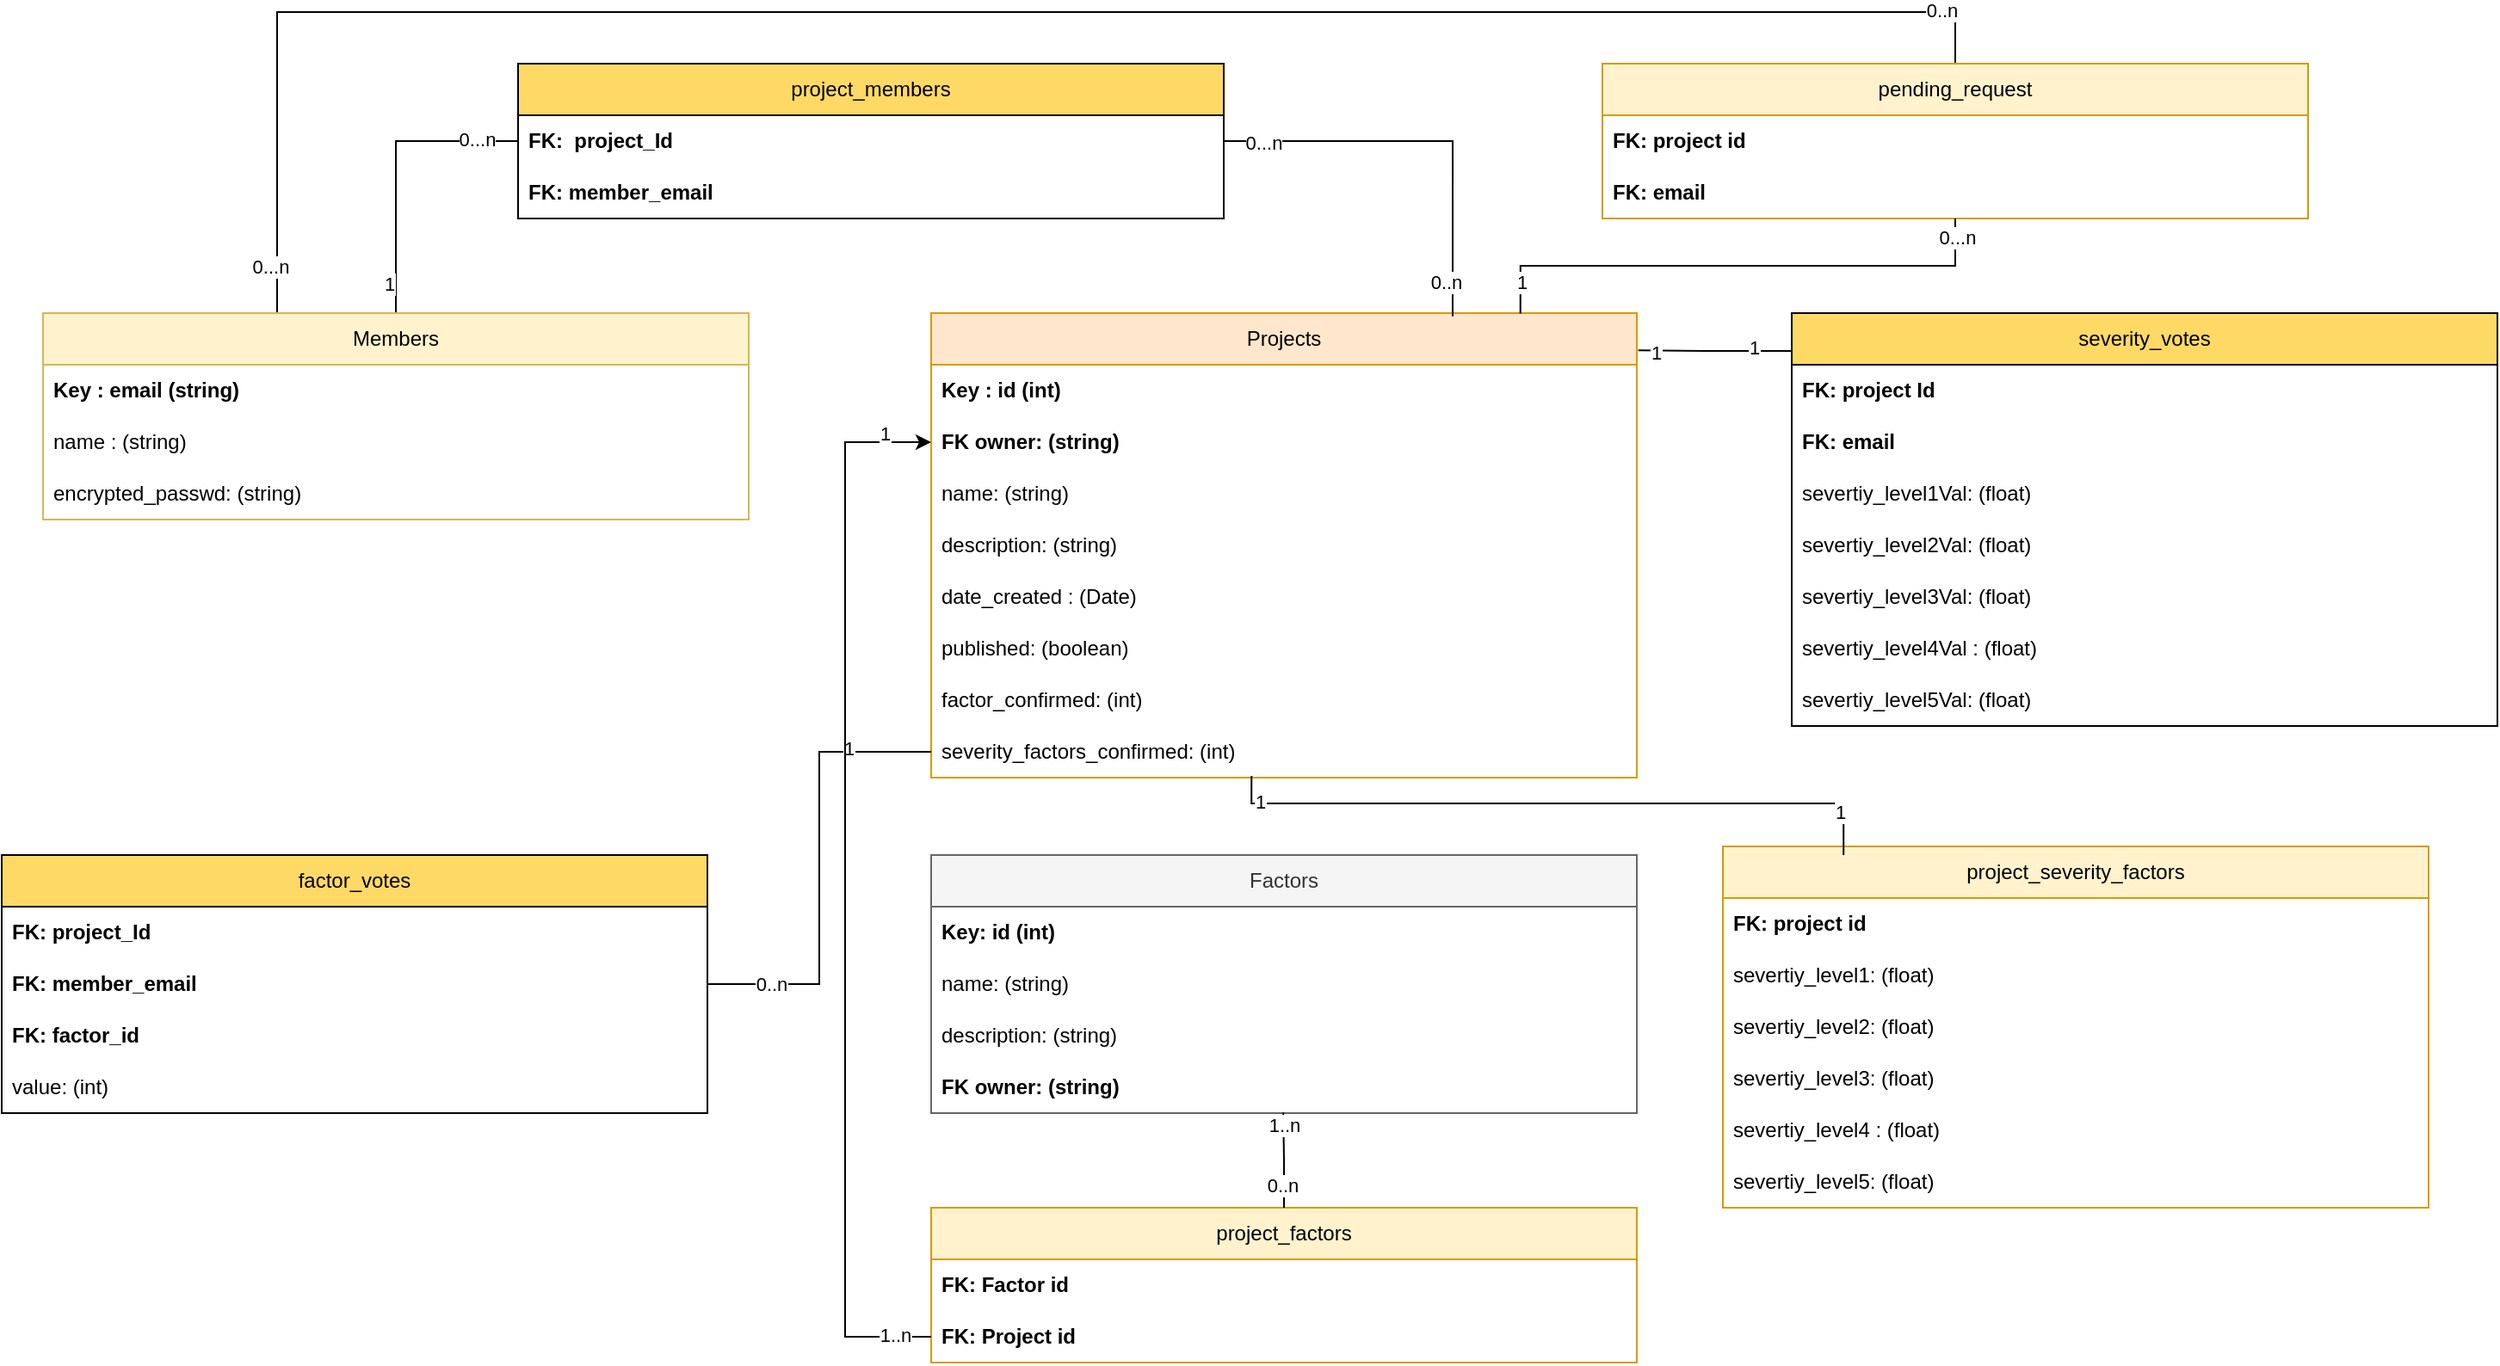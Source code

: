 <mxfile version="25.0.3">
  <diagram name="Page-1" id="bd83a815-5ea8-2e97-e5ec-87c9f400f2fa">
    <mxGraphModel dx="2652.5" dy="424" grid="1" gridSize="10" guides="1" tooltips="1" connect="1" arrows="1" fold="1" page="1" pageScale="1.5" pageWidth="1169" pageHeight="826" background="none" math="0" shadow="0">
      <root>
        <mxCell id="0" style=";html=1;" />
        <mxCell id="1" style=";html=1;" parent="0" />
        <mxCell id="HrhBZNWMPaBAwc4N2tXX-12" style="edgeStyle=orthogonalEdgeStyle;rounded=0;orthogonalLoop=1;jettySize=auto;html=1;entryX=0;entryY=0.5;entryDx=0;entryDy=0;endArrow=none;endFill=0;" edge="1" parent="1" source="03TEpwGTNiTUE3Fb8kD4-1" target="03TEpwGTNiTUE3Fb8kD4-49">
          <mxGeometry relative="1" as="geometry" />
        </mxCell>
        <mxCell id="HrhBZNWMPaBAwc4N2tXX-13" value="1" style="edgeLabel;html=1;align=center;verticalAlign=middle;resizable=0;points=[];" vertex="1" connectable="0" parent="HrhBZNWMPaBAwc4N2tXX-12">
          <mxGeometry x="-0.805" y="4" relative="1" as="geometry">
            <mxPoint y="-1" as="offset" />
          </mxGeometry>
        </mxCell>
        <mxCell id="HrhBZNWMPaBAwc4N2tXX-14" value="0...n" style="edgeLabel;html=1;align=center;verticalAlign=middle;resizable=0;points=[];" vertex="1" connectable="0" parent="HrhBZNWMPaBAwc4N2tXX-12">
          <mxGeometry x="0.711" y="1" relative="1" as="geometry">
            <mxPoint as="offset" />
          </mxGeometry>
        </mxCell>
        <mxCell id="HrhBZNWMPaBAwc4N2tXX-42" style="edgeStyle=orthogonalEdgeStyle;rounded=0;orthogonalLoop=1;jettySize=auto;html=1;endArrow=none;endFill=0;" edge="1" parent="1" source="03TEpwGTNiTUE3Fb8kD4-1" target="YkB-AfgGefBDkPGiLG_g-1">
          <mxGeometry relative="1" as="geometry">
            <Array as="points">
              <mxPoint x="150" y="140" />
              <mxPoint x="1125" y="140" />
            </Array>
          </mxGeometry>
        </mxCell>
        <mxCell id="HrhBZNWMPaBAwc4N2tXX-43" value="0...n" style="edgeLabel;html=1;align=center;verticalAlign=middle;resizable=0;points=[];" vertex="1" connectable="0" parent="HrhBZNWMPaBAwc4N2tXX-42">
          <mxGeometry x="-0.953" y="4" relative="1" as="geometry">
            <mxPoint as="offset" />
          </mxGeometry>
        </mxCell>
        <mxCell id="HrhBZNWMPaBAwc4N2tXX-44" value="0..n" style="edgeLabel;html=1;align=center;verticalAlign=middle;resizable=0;points=[];" vertex="1" connectable="0" parent="HrhBZNWMPaBAwc4N2tXX-42">
          <mxGeometry x="0.935" y="1" relative="1" as="geometry">
            <mxPoint as="offset" />
          </mxGeometry>
        </mxCell>
        <mxCell id="03TEpwGTNiTUE3Fb8kD4-1" value="Members" style="swimlane;fontStyle=0;childLayout=stackLayout;horizontal=1;startSize=30;horizontalStack=0;resizeParent=1;resizeParentMax=0;resizeLast=0;collapsible=1;marginBottom=0;whiteSpace=wrap;html=1;fillColor=#fff2cc;strokeColor=#d6b656;" parent="1" vertex="1">
          <mxGeometry x="14" y="315" width="410" height="120" as="geometry" />
        </mxCell>
        <mxCell id="03TEpwGTNiTUE3Fb8kD4-2" value="Key : email (string)" style="text;strokeColor=none;fillColor=none;align=left;verticalAlign=middle;spacingLeft=4;spacingRight=4;overflow=hidden;points=[[0,0.5],[1,0.5]];portConstraint=eastwest;rotatable=0;whiteSpace=wrap;html=1;fontStyle=1" parent="03TEpwGTNiTUE3Fb8kD4-1" vertex="1">
          <mxGeometry y="30" width="410" height="30" as="geometry" />
        </mxCell>
        <mxCell id="03TEpwGTNiTUE3Fb8kD4-12" value="name : (string)" style="text;strokeColor=none;fillColor=none;align=left;verticalAlign=middle;spacingLeft=4;spacingRight=4;overflow=hidden;points=[[0,0.5],[1,0.5]];portConstraint=eastwest;rotatable=0;whiteSpace=wrap;html=1;" parent="03TEpwGTNiTUE3Fb8kD4-1" vertex="1">
          <mxGeometry y="60" width="410" height="30" as="geometry" />
        </mxCell>
        <mxCell id="03TEpwGTNiTUE3Fb8kD4-3" value="encrypted_passwd: (string)" style="text;strokeColor=none;fillColor=none;align=left;verticalAlign=middle;spacingLeft=4;spacingRight=4;overflow=hidden;points=[[0,0.5],[1,0.5]];portConstraint=eastwest;rotatable=0;whiteSpace=wrap;html=1;" parent="03TEpwGTNiTUE3Fb8kD4-1" vertex="1">
          <mxGeometry y="90" width="410" height="30" as="geometry" />
        </mxCell>
        <mxCell id="03TEpwGTNiTUE3Fb8kD4-5" value="Projects" style="swimlane;fontStyle=0;childLayout=stackLayout;horizontal=1;startSize=30;horizontalStack=0;resizeParent=1;resizeParentMax=0;resizeLast=0;collapsible=1;marginBottom=0;whiteSpace=wrap;html=1;fillColor=#ffe6cc;strokeColor=#d79b00;" parent="1" vertex="1">
          <mxGeometry x="530" y="315" width="410" height="270" as="geometry" />
        </mxCell>
        <mxCell id="03TEpwGTNiTUE3Fb8kD4-6" value="Key : id (int)" style="text;strokeColor=none;fillColor=none;align=left;verticalAlign=middle;spacingLeft=4;spacingRight=4;overflow=hidden;points=[[0,0.5],[1,0.5]];portConstraint=eastwest;rotatable=0;whiteSpace=wrap;html=1;fontStyle=1" parent="03TEpwGTNiTUE3Fb8kD4-5" vertex="1">
          <mxGeometry y="30" width="410" height="30" as="geometry" />
        </mxCell>
        <mxCell id="HrhBZNWMPaBAwc4N2tXX-3" value="FK owner: (string)" style="text;strokeColor=none;fillColor=none;align=left;verticalAlign=middle;spacingLeft=4;spacingRight=4;overflow=hidden;points=[[0,0.5],[1,0.5]];portConstraint=eastwest;rotatable=0;whiteSpace=wrap;html=1;fontStyle=1" vertex="1" parent="03TEpwGTNiTUE3Fb8kD4-5">
          <mxGeometry y="60" width="410" height="30" as="geometry" />
        </mxCell>
        <mxCell id="03TEpwGTNiTUE3Fb8kD4-7" value="name: (string)" style="text;strokeColor=none;fillColor=none;align=left;verticalAlign=middle;spacingLeft=4;spacingRight=4;overflow=hidden;points=[[0,0.5],[1,0.5]];portConstraint=eastwest;rotatable=0;whiteSpace=wrap;html=1;" parent="03TEpwGTNiTUE3Fb8kD4-5" vertex="1">
          <mxGeometry y="90" width="410" height="30" as="geometry" />
        </mxCell>
        <mxCell id="03TEpwGTNiTUE3Fb8kD4-11" value="description: (string)" style="text;strokeColor=none;fillColor=none;align=left;verticalAlign=middle;spacingLeft=4;spacingRight=4;overflow=hidden;points=[[0,0.5],[1,0.5]];portConstraint=eastwest;rotatable=0;whiteSpace=wrap;html=1;" parent="03TEpwGTNiTUE3Fb8kD4-5" vertex="1">
          <mxGeometry y="120" width="410" height="30" as="geometry" />
        </mxCell>
        <mxCell id="03TEpwGTNiTUE3Fb8kD4-10" value="date_created : (Date)" style="text;strokeColor=none;fillColor=none;align=left;verticalAlign=middle;spacingLeft=4;spacingRight=4;overflow=hidden;points=[[0,0.5],[1,0.5]];portConstraint=eastwest;rotatable=0;whiteSpace=wrap;html=1;" parent="03TEpwGTNiTUE3Fb8kD4-5" vertex="1">
          <mxGeometry y="150" width="410" height="30" as="geometry" />
        </mxCell>
        <mxCell id="03TEpwGTNiTUE3Fb8kD4-9" value="published: (boolean)" style="text;strokeColor=none;fillColor=none;align=left;verticalAlign=middle;spacingLeft=4;spacingRight=4;overflow=hidden;points=[[0,0.5],[1,0.5]];portConstraint=eastwest;rotatable=0;whiteSpace=wrap;html=1;" parent="03TEpwGTNiTUE3Fb8kD4-5" vertex="1">
          <mxGeometry y="180" width="410" height="30" as="geometry" />
        </mxCell>
        <mxCell id="HrhBZNWMPaBAwc4N2tXX-4" value="factor_confirmed: (int)" style="text;strokeColor=none;fillColor=none;align=left;verticalAlign=middle;spacingLeft=4;spacingRight=4;overflow=hidden;points=[[0,0.5],[1,0.5]];portConstraint=eastwest;rotatable=0;whiteSpace=wrap;html=1;" vertex="1" parent="03TEpwGTNiTUE3Fb8kD4-5">
          <mxGeometry y="210" width="410" height="30" as="geometry" />
        </mxCell>
        <mxCell id="HrhBZNWMPaBAwc4N2tXX-5" value="severity_factors_confirmed: (int)" style="text;strokeColor=none;fillColor=none;align=left;verticalAlign=middle;spacingLeft=4;spacingRight=4;overflow=hidden;points=[[0,0.5],[1,0.5]];portConstraint=eastwest;rotatable=0;whiteSpace=wrap;html=1;" vertex="1" parent="03TEpwGTNiTUE3Fb8kD4-5">
          <mxGeometry y="240" width="410" height="30" as="geometry" />
        </mxCell>
        <mxCell id="03TEpwGTNiTUE3Fb8kD4-16" value="Factors" style="swimlane;fontStyle=0;childLayout=stackLayout;horizontal=1;startSize=30;horizontalStack=0;resizeParent=1;resizeParentMax=0;resizeLast=0;collapsible=1;marginBottom=0;whiteSpace=wrap;html=1;fillColor=#f5f5f5;strokeColor=#666666;fontColor=#333333;" parent="1" vertex="1">
          <mxGeometry x="530" y="630" width="410" height="150" as="geometry" />
        </mxCell>
        <mxCell id="03TEpwGTNiTUE3Fb8kD4-17" value="Key: id (int)" style="text;strokeColor=none;fillColor=none;align=left;verticalAlign=middle;spacingLeft=4;spacingRight=4;overflow=hidden;points=[[0,0.5],[1,0.5]];portConstraint=eastwest;rotatable=0;whiteSpace=wrap;html=1;fontStyle=1" parent="03TEpwGTNiTUE3Fb8kD4-16" vertex="1">
          <mxGeometry y="30" width="410" height="30" as="geometry" />
        </mxCell>
        <mxCell id="03TEpwGTNiTUE3Fb8kD4-18" value="name: (string)" style="text;strokeColor=none;fillColor=none;align=left;verticalAlign=middle;spacingLeft=4;spacingRight=4;overflow=hidden;points=[[0,0.5],[1,0.5]];portConstraint=eastwest;rotatable=0;whiteSpace=wrap;html=1;" parent="03TEpwGTNiTUE3Fb8kD4-16" vertex="1">
          <mxGeometry y="60" width="410" height="30" as="geometry" />
        </mxCell>
        <mxCell id="03TEpwGTNiTUE3Fb8kD4-19" value="description: (string)" style="text;strokeColor=none;fillColor=none;align=left;verticalAlign=middle;spacingLeft=4;spacingRight=4;overflow=hidden;points=[[0,0.5],[1,0.5]];portConstraint=eastwest;rotatable=0;whiteSpace=wrap;html=1;" parent="03TEpwGTNiTUE3Fb8kD4-16" vertex="1">
          <mxGeometry y="90" width="410" height="30" as="geometry" />
        </mxCell>
        <mxCell id="HrhBZNWMPaBAwc4N2tXX-1" value="&lt;b&gt;FK owner: (string)&lt;/b&gt;" style="text;strokeColor=none;fillColor=none;align=left;verticalAlign=middle;spacingLeft=4;spacingRight=4;overflow=hidden;points=[[0,0.5],[1,0.5]];portConstraint=eastwest;rotatable=0;whiteSpace=wrap;html=1;" vertex="1" parent="03TEpwGTNiTUE3Fb8kD4-16">
          <mxGeometry y="120" width="410" height="30" as="geometry" />
        </mxCell>
        <mxCell id="03TEpwGTNiTUE3Fb8kD4-23" value="project_factors" style="swimlane;fontStyle=0;childLayout=stackLayout;horizontal=1;startSize=30;horizontalStack=0;resizeParent=1;resizeParentMax=0;resizeLast=0;collapsible=1;marginBottom=0;whiteSpace=wrap;html=1;fillColor=#FFF2CC;strokeColor=#d79b00;" parent="1" vertex="1">
          <mxGeometry x="530" y="835" width="410" height="90" as="geometry" />
        </mxCell>
        <mxCell id="03TEpwGTNiTUE3Fb8kD4-24" value="FK: Factor id&amp;nbsp;" style="text;strokeColor=none;fillColor=none;align=left;verticalAlign=middle;spacingLeft=4;spacingRight=4;overflow=hidden;points=[[0,0.5],[1,0.5]];portConstraint=eastwest;rotatable=0;whiteSpace=wrap;html=1;fontStyle=1" parent="03TEpwGTNiTUE3Fb8kD4-23" vertex="1">
          <mxGeometry y="30" width="410" height="30" as="geometry" />
        </mxCell>
        <mxCell id="03TEpwGTNiTUE3Fb8kD4-25" value="FK: Project id" style="text;strokeColor=none;fillColor=none;align=left;verticalAlign=middle;spacingLeft=4;spacingRight=4;overflow=hidden;points=[[0,0.5],[1,0.5]];portConstraint=eastwest;rotatable=0;whiteSpace=wrap;html=1;fontStyle=1" parent="03TEpwGTNiTUE3Fb8kD4-23" vertex="1">
          <mxGeometry y="60" width="410" height="30" as="geometry" />
        </mxCell>
        <mxCell id="03TEpwGTNiTUE3Fb8kD4-27" value="project_severity_factors" style="swimlane;fontStyle=0;childLayout=stackLayout;horizontal=1;startSize=30;horizontalStack=0;resizeParent=1;resizeParentMax=0;resizeLast=0;collapsible=1;marginBottom=0;whiteSpace=wrap;html=1;fillColor=#FFF2CC;strokeColor=#d79b00;" parent="1" vertex="1">
          <mxGeometry x="990" y="625" width="410" height="210" as="geometry" />
        </mxCell>
        <mxCell id="03TEpwGTNiTUE3Fb8kD4-28" value="FK: project id&amp;nbsp;" style="text;strokeColor=none;fillColor=none;align=left;verticalAlign=middle;spacingLeft=4;spacingRight=4;overflow=hidden;points=[[0,0.5],[1,0.5]];portConstraint=eastwest;rotatable=0;whiteSpace=wrap;html=1;fontStyle=1" parent="03TEpwGTNiTUE3Fb8kD4-27" vertex="1">
          <mxGeometry y="30" width="410" height="30" as="geometry" />
        </mxCell>
        <mxCell id="03TEpwGTNiTUE3Fb8kD4-29" value="severtiy_level1: (float)" style="text;strokeColor=none;fillColor=none;align=left;verticalAlign=middle;spacingLeft=4;spacingRight=4;overflow=hidden;points=[[0,0.5],[1,0.5]];portConstraint=eastwest;rotatable=0;whiteSpace=wrap;html=1;" parent="03TEpwGTNiTUE3Fb8kD4-27" vertex="1">
          <mxGeometry y="60" width="410" height="30" as="geometry" />
        </mxCell>
        <mxCell id="03TEpwGTNiTUE3Fb8kD4-37" value="severtiy_level2: (float)" style="text;strokeColor=none;fillColor=none;align=left;verticalAlign=middle;spacingLeft=4;spacingRight=4;overflow=hidden;points=[[0,0.5],[1,0.5]];portConstraint=eastwest;rotatable=0;whiteSpace=wrap;html=1;" parent="03TEpwGTNiTUE3Fb8kD4-27" vertex="1">
          <mxGeometry y="90" width="410" height="30" as="geometry" />
        </mxCell>
        <mxCell id="03TEpwGTNiTUE3Fb8kD4-38" value="severtiy_level3: (float)" style="text;strokeColor=none;fillColor=none;align=left;verticalAlign=middle;spacingLeft=4;spacingRight=4;overflow=hidden;points=[[0,0.5],[1,0.5]];portConstraint=eastwest;rotatable=0;whiteSpace=wrap;html=1;" parent="03TEpwGTNiTUE3Fb8kD4-27" vertex="1">
          <mxGeometry y="120" width="410" height="30" as="geometry" />
        </mxCell>
        <mxCell id="03TEpwGTNiTUE3Fb8kD4-39" value="severtiy_level4 : (float)" style="text;strokeColor=none;fillColor=none;align=left;verticalAlign=middle;spacingLeft=4;spacingRight=4;overflow=hidden;points=[[0,0.5],[1,0.5]];portConstraint=eastwest;rotatable=0;whiteSpace=wrap;html=1;" parent="03TEpwGTNiTUE3Fb8kD4-27" vertex="1">
          <mxGeometry y="150" width="410" height="30" as="geometry" />
        </mxCell>
        <mxCell id="03TEpwGTNiTUE3Fb8kD4-31" value="severtiy_level5: (float)" style="text;strokeColor=none;fillColor=none;align=left;verticalAlign=middle;spacingLeft=4;spacingRight=4;overflow=hidden;points=[[0,0.5],[1,0.5]];portConstraint=eastwest;rotatable=0;whiteSpace=wrap;html=1;" parent="03TEpwGTNiTUE3Fb8kD4-27" vertex="1">
          <mxGeometry y="180" width="410" height="30" as="geometry" />
        </mxCell>
        <mxCell id="03TEpwGTNiTUE3Fb8kD4-47" value="project_members" style="swimlane;fontStyle=0;childLayout=stackLayout;horizontal=1;startSize=30;horizontalStack=0;resizeParent=1;resizeParentMax=0;resizeLast=0;collapsible=1;marginBottom=0;whiteSpace=wrap;html=1;fillColor=#FFD966;" parent="1" vertex="1">
          <mxGeometry x="290" y="170" width="410" height="90" as="geometry" />
        </mxCell>
        <mxCell id="03TEpwGTNiTUE3Fb8kD4-49" value="FK:&amp;nbsp; project_Id&amp;nbsp;" style="text;strokeColor=none;fillColor=none;align=left;verticalAlign=middle;spacingLeft=4;spacingRight=4;overflow=hidden;points=[[0,0.5],[1,0.5]];portConstraint=eastwest;rotatable=0;whiteSpace=wrap;html=1;fontStyle=1" parent="03TEpwGTNiTUE3Fb8kD4-47" vertex="1">
          <mxGeometry y="30" width="410" height="30" as="geometry" />
        </mxCell>
        <mxCell id="03TEpwGTNiTUE3Fb8kD4-48" value="FK: member_email&amp;nbsp;" style="text;strokeColor=none;fillColor=none;align=left;verticalAlign=middle;spacingLeft=4;spacingRight=4;overflow=hidden;points=[[0,0.5],[1,0.5]];portConstraint=eastwest;rotatable=0;whiteSpace=wrap;html=1;fontStyle=1" parent="03TEpwGTNiTUE3Fb8kD4-47" vertex="1">
          <mxGeometry y="60" width="410" height="30" as="geometry" />
        </mxCell>
        <mxCell id="03TEpwGTNiTUE3Fb8kD4-51" value="factor_votes" style="swimlane;fontStyle=0;childLayout=stackLayout;horizontal=1;startSize=30;horizontalStack=0;resizeParent=1;resizeParentMax=0;resizeLast=0;collapsible=1;marginBottom=0;whiteSpace=wrap;html=1;fillColor=#FFD966;" parent="1" vertex="1">
          <mxGeometry x="-10" y="630" width="410" height="150" as="geometry" />
        </mxCell>
        <mxCell id="03TEpwGTNiTUE3Fb8kD4-52" value="FK: project_Id" style="text;strokeColor=none;fillColor=none;align=left;verticalAlign=middle;spacingLeft=4;spacingRight=4;overflow=hidden;points=[[0,0.5],[1,0.5]];portConstraint=eastwest;rotatable=0;whiteSpace=wrap;html=1;fontStyle=1" parent="03TEpwGTNiTUE3Fb8kD4-51" vertex="1">
          <mxGeometry y="30" width="410" height="30" as="geometry" />
        </mxCell>
        <mxCell id="03TEpwGTNiTUE3Fb8kD4-53" value="FK: member_email&amp;nbsp;&amp;nbsp;" style="text;strokeColor=none;fillColor=none;align=left;verticalAlign=middle;spacingLeft=4;spacingRight=4;overflow=hidden;points=[[0,0.5],[1,0.5]];portConstraint=eastwest;rotatable=0;whiteSpace=wrap;html=1;fontStyle=1" parent="03TEpwGTNiTUE3Fb8kD4-51" vertex="1">
          <mxGeometry y="60" width="410" height="30" as="geometry" />
        </mxCell>
        <mxCell id="03TEpwGTNiTUE3Fb8kD4-54" value="FK: factor_id" style="text;align=left;verticalAlign=middle;spacingLeft=4;spacingRight=4;overflow=hidden;points=[[0,0.5],[1,0.5]];portConstraint=eastwest;rotatable=0;whiteSpace=wrap;html=1;fontStyle=1" parent="03TEpwGTNiTUE3Fb8kD4-51" vertex="1">
          <mxGeometry y="90" width="410" height="30" as="geometry" />
        </mxCell>
        <mxCell id="03TEpwGTNiTUE3Fb8kD4-55" value="value: (int)" style="text;strokeColor=none;fillColor=none;align=left;verticalAlign=middle;spacingLeft=4;spacingRight=4;overflow=hidden;points=[[0,0.5],[1,0.5]];portConstraint=eastwest;rotatable=0;whiteSpace=wrap;html=1;" parent="03TEpwGTNiTUE3Fb8kD4-51" vertex="1">
          <mxGeometry y="120" width="410" height="30" as="geometry" />
        </mxCell>
        <mxCell id="03TEpwGTNiTUE3Fb8kD4-58" value="severity_votes" style="swimlane;fontStyle=0;childLayout=stackLayout;horizontal=1;startSize=30;horizontalStack=0;resizeParent=1;resizeParentMax=0;resizeLast=0;collapsible=1;marginBottom=0;whiteSpace=wrap;html=1;fillColor=#FFD966;" parent="1" vertex="1">
          <mxGeometry x="1030" y="315" width="410" height="240" as="geometry" />
        </mxCell>
        <mxCell id="03TEpwGTNiTUE3Fb8kD4-59" value="FK: project Id" style="text;strokeColor=none;fillColor=none;align=left;verticalAlign=middle;spacingLeft=4;spacingRight=4;overflow=hidden;points=[[0,0.5],[1,0.5]];portConstraint=eastwest;rotatable=0;whiteSpace=wrap;html=1;fontStyle=1" parent="03TEpwGTNiTUE3Fb8kD4-58" vertex="1">
          <mxGeometry y="30" width="410" height="30" as="geometry" />
        </mxCell>
        <mxCell id="03TEpwGTNiTUE3Fb8kD4-60" value="FK: email&amp;nbsp;&amp;nbsp;" style="text;strokeColor=none;fillColor=none;align=left;verticalAlign=middle;spacingLeft=4;spacingRight=4;overflow=hidden;points=[[0,0.5],[1,0.5]];portConstraint=eastwest;rotatable=0;whiteSpace=wrap;html=1;fontStyle=1" parent="03TEpwGTNiTUE3Fb8kD4-58" vertex="1">
          <mxGeometry y="60" width="410" height="30" as="geometry" />
        </mxCell>
        <mxCell id="03TEpwGTNiTUE3Fb8kD4-63" value="severtiy_level1Val: (float)" style="text;strokeColor=none;fillColor=none;align=left;verticalAlign=middle;spacingLeft=4;spacingRight=4;overflow=hidden;points=[[0,0.5],[1,0.5]];portConstraint=eastwest;rotatable=0;whiteSpace=wrap;html=1;" parent="03TEpwGTNiTUE3Fb8kD4-58" vertex="1">
          <mxGeometry y="90" width="410" height="30" as="geometry" />
        </mxCell>
        <mxCell id="03TEpwGTNiTUE3Fb8kD4-64" value="severtiy_level2Val: (float)" style="text;strokeColor=none;fillColor=none;align=left;verticalAlign=middle;spacingLeft=4;spacingRight=4;overflow=hidden;points=[[0,0.5],[1,0.5]];portConstraint=eastwest;rotatable=0;whiteSpace=wrap;html=1;" parent="03TEpwGTNiTUE3Fb8kD4-58" vertex="1">
          <mxGeometry y="120" width="410" height="30" as="geometry" />
        </mxCell>
        <mxCell id="03TEpwGTNiTUE3Fb8kD4-65" value="severtiy_level3Val: (float)" style="text;strokeColor=none;fillColor=none;align=left;verticalAlign=middle;spacingLeft=4;spacingRight=4;overflow=hidden;points=[[0,0.5],[1,0.5]];portConstraint=eastwest;rotatable=0;whiteSpace=wrap;html=1;" parent="03TEpwGTNiTUE3Fb8kD4-58" vertex="1">
          <mxGeometry y="150" width="410" height="30" as="geometry" />
        </mxCell>
        <mxCell id="03TEpwGTNiTUE3Fb8kD4-66" value="severtiy_level4Val : (float)" style="text;strokeColor=none;fillColor=none;align=left;verticalAlign=middle;spacingLeft=4;spacingRight=4;overflow=hidden;points=[[0,0.5],[1,0.5]];portConstraint=eastwest;rotatable=0;whiteSpace=wrap;html=1;" parent="03TEpwGTNiTUE3Fb8kD4-58" vertex="1">
          <mxGeometry y="180" width="410" height="30" as="geometry" />
        </mxCell>
        <mxCell id="03TEpwGTNiTUE3Fb8kD4-67" value="severtiy_level5Val: (float)" style="text;strokeColor=none;fillColor=none;align=left;verticalAlign=middle;spacingLeft=4;spacingRight=4;overflow=hidden;points=[[0,0.5],[1,0.5]];portConstraint=eastwest;rotatable=0;whiteSpace=wrap;html=1;" parent="03TEpwGTNiTUE3Fb8kD4-58" vertex="1">
          <mxGeometry y="210" width="410" height="30" as="geometry" />
        </mxCell>
        <mxCell id="YkB-AfgGefBDkPGiLG_g-1" value="pending_request" style="swimlane;fontStyle=0;childLayout=stackLayout;horizontal=1;startSize=30;horizontalStack=0;resizeParent=1;resizeParentMax=0;resizeLast=0;collapsible=1;marginBottom=0;whiteSpace=wrap;html=1;fillColor=#FFF2CC;strokeColor=#d79b00;" parent="1" vertex="1">
          <mxGeometry x="920" y="170" width="410" height="90" as="geometry" />
        </mxCell>
        <mxCell id="YkB-AfgGefBDkPGiLG_g-2" value="FK: project id&amp;nbsp;" style="text;strokeColor=none;fillColor=none;align=left;verticalAlign=middle;spacingLeft=4;spacingRight=4;overflow=hidden;points=[[0,0.5],[1,0.5]];portConstraint=eastwest;rotatable=0;whiteSpace=wrap;html=1;fontStyle=1" parent="YkB-AfgGefBDkPGiLG_g-1" vertex="1">
          <mxGeometry y="30" width="410" height="30" as="geometry" />
        </mxCell>
        <mxCell id="YkB-AfgGefBDkPGiLG_g-3" value="FK: email" style="text;strokeColor=none;fillColor=none;align=left;verticalAlign=middle;spacingLeft=4;spacingRight=4;overflow=hidden;points=[[0,0.5],[1,0.5]];portConstraint=eastwest;rotatable=0;whiteSpace=wrap;html=1;fontStyle=1" parent="YkB-AfgGefBDkPGiLG_g-1" vertex="1">
          <mxGeometry y="60" width="410" height="30" as="geometry" />
        </mxCell>
        <mxCell id="HrhBZNWMPaBAwc4N2tXX-11" style="edgeStyle=orthogonalEdgeStyle;rounded=0;orthogonalLoop=1;jettySize=auto;html=1;entryX=0.739;entryY=0.007;entryDx=0;entryDy=0;entryPerimeter=0;endArrow=none;endFill=0;" edge="1" parent="1" source="03TEpwGTNiTUE3Fb8kD4-49" target="03TEpwGTNiTUE3Fb8kD4-5">
          <mxGeometry relative="1" as="geometry" />
        </mxCell>
        <mxCell id="HrhBZNWMPaBAwc4N2tXX-15" value="0...n" style="edgeLabel;html=1;align=center;verticalAlign=middle;resizable=0;points=[];" vertex="1" connectable="0" parent="HrhBZNWMPaBAwc4N2tXX-11">
          <mxGeometry x="-0.807" y="-1" relative="1" as="geometry">
            <mxPoint as="offset" />
          </mxGeometry>
        </mxCell>
        <mxCell id="HrhBZNWMPaBAwc4N2tXX-16" value="0..n" style="edgeLabel;html=1;align=center;verticalAlign=middle;resizable=0;points=[];" vertex="1" connectable="0" parent="HrhBZNWMPaBAwc4N2tXX-11">
          <mxGeometry x="0.831" y="-4" relative="1" as="geometry">
            <mxPoint as="offset" />
          </mxGeometry>
        </mxCell>
        <mxCell id="HrhBZNWMPaBAwc4N2tXX-17" style="edgeStyle=orthogonalEdgeStyle;rounded=0;orthogonalLoop=1;jettySize=auto;html=1;endArrow=none;endFill=0;" edge="1" parent="1" source="03TEpwGTNiTUE3Fb8kD4-53" target="HrhBZNWMPaBAwc4N2tXX-5">
          <mxGeometry relative="1" as="geometry" />
        </mxCell>
        <mxCell id="HrhBZNWMPaBAwc4N2tXX-18" value="0..n" style="edgeLabel;html=1;align=center;verticalAlign=middle;resizable=0;points=[];" vertex="1" connectable="0" parent="HrhBZNWMPaBAwc4N2tXX-17">
          <mxGeometry x="-0.723" relative="1" as="geometry">
            <mxPoint as="offset" />
          </mxGeometry>
        </mxCell>
        <mxCell id="HrhBZNWMPaBAwc4N2tXX-19" value="1" style="edgeLabel;html=1;align=center;verticalAlign=middle;resizable=0;points=[];" vertex="1" connectable="0" parent="HrhBZNWMPaBAwc4N2tXX-17">
          <mxGeometry x="0.635" y="2" relative="1" as="geometry">
            <mxPoint as="offset" />
          </mxGeometry>
        </mxCell>
        <mxCell id="HrhBZNWMPaBAwc4N2tXX-23" style="edgeStyle=orthogonalEdgeStyle;rounded=0;orthogonalLoop=1;jettySize=auto;html=1;entryX=0;entryY=0.5;entryDx=0;entryDy=0;" edge="1" parent="1" source="03TEpwGTNiTUE3Fb8kD4-25" target="HrhBZNWMPaBAwc4N2tXX-3">
          <mxGeometry relative="1" as="geometry">
            <Array as="points">
              <mxPoint x="480" y="910" />
              <mxPoint x="480" y="390" />
            </Array>
          </mxGeometry>
        </mxCell>
        <mxCell id="HrhBZNWMPaBAwc4N2tXX-24" value="1..n" style="edgeLabel;html=1;align=center;verticalAlign=middle;resizable=0;points=[];" vertex="1" connectable="0" parent="HrhBZNWMPaBAwc4N2tXX-23">
          <mxGeometry x="-0.929" y="-1" relative="1" as="geometry">
            <mxPoint x="1" as="offset" />
          </mxGeometry>
        </mxCell>
        <mxCell id="HrhBZNWMPaBAwc4N2tXX-25" value="1" style="edgeLabel;html=1;align=center;verticalAlign=middle;resizable=0;points=[];" vertex="1" connectable="0" parent="HrhBZNWMPaBAwc4N2tXX-23">
          <mxGeometry x="0.916" y="5" relative="1" as="geometry">
            <mxPoint x="-1" as="offset" />
          </mxGeometry>
        </mxCell>
        <mxCell id="HrhBZNWMPaBAwc4N2tXX-26" style="edgeStyle=orthogonalEdgeStyle;rounded=0;orthogonalLoop=1;jettySize=auto;html=1;exitX=0.5;exitY=0;exitDx=0;exitDy=0;entryX=0.499;entryY=0.989;entryDx=0;entryDy=0;entryPerimeter=0;endArrow=none;endFill=0;" edge="1" parent="1" source="03TEpwGTNiTUE3Fb8kD4-23" target="HrhBZNWMPaBAwc4N2tXX-1">
          <mxGeometry relative="1" as="geometry" />
        </mxCell>
        <mxCell id="HrhBZNWMPaBAwc4N2tXX-27" value="1..n" style="edgeLabel;html=1;align=center;verticalAlign=middle;resizable=0;points=[];" vertex="1" connectable="0" parent="HrhBZNWMPaBAwc4N2tXX-26">
          <mxGeometry x="0.736" relative="1" as="geometry">
            <mxPoint as="offset" />
          </mxGeometry>
        </mxCell>
        <mxCell id="HrhBZNWMPaBAwc4N2tXX-28" value="0..n" style="edgeLabel;html=1;align=center;verticalAlign=middle;resizable=0;points=[];" vertex="1" connectable="0" parent="HrhBZNWMPaBAwc4N2tXX-26">
          <mxGeometry x="-0.518" y="1" relative="1" as="geometry">
            <mxPoint as="offset" />
          </mxGeometry>
        </mxCell>
        <mxCell id="HrhBZNWMPaBAwc4N2tXX-31" style="edgeStyle=orthogonalEdgeStyle;rounded=0;orthogonalLoop=1;jettySize=auto;html=1;entryX=0.171;entryY=0.024;entryDx=0;entryDy=0;entryPerimeter=0;endArrow=none;endFill=0;exitX=0.454;exitY=0.967;exitDx=0;exitDy=0;exitPerimeter=0;" edge="1" parent="1" source="HrhBZNWMPaBAwc4N2tXX-5" target="03TEpwGTNiTUE3Fb8kD4-27">
          <mxGeometry relative="1" as="geometry">
            <Array as="points">
              <mxPoint x="716" y="600" />
              <mxPoint x="1060" y="600" />
            </Array>
          </mxGeometry>
        </mxCell>
        <mxCell id="HrhBZNWMPaBAwc4N2tXX-32" value="1" style="edgeLabel;html=1;align=center;verticalAlign=middle;resizable=0;points=[];" vertex="1" connectable="0" parent="HrhBZNWMPaBAwc4N2tXX-31">
          <mxGeometry x="-0.893" y="1" relative="1" as="geometry">
            <mxPoint as="offset" />
          </mxGeometry>
        </mxCell>
        <mxCell id="HrhBZNWMPaBAwc4N2tXX-33" value="1" style="edgeLabel;html=1;align=center;verticalAlign=middle;resizable=0;points=[];" vertex="1" connectable="0" parent="HrhBZNWMPaBAwc4N2tXX-31">
          <mxGeometry x="0.868" y="-2" relative="1" as="geometry">
            <mxPoint as="offset" />
          </mxGeometry>
        </mxCell>
        <mxCell id="HrhBZNWMPaBAwc4N2tXX-34" style="edgeStyle=orthogonalEdgeStyle;rounded=0;orthogonalLoop=1;jettySize=auto;html=1;endArrow=none;endFill=0;entryX=1.002;entryY=0.08;entryDx=0;entryDy=0;entryPerimeter=0;" edge="1" parent="1" source="03TEpwGTNiTUE3Fb8kD4-58" target="03TEpwGTNiTUE3Fb8kD4-5">
          <mxGeometry relative="1" as="geometry">
            <mxPoint x="970" y="520" as="targetPoint" />
            <Array as="points">
              <mxPoint x="980" y="337" />
              <mxPoint x="980" y="337" />
            </Array>
          </mxGeometry>
        </mxCell>
        <mxCell id="HrhBZNWMPaBAwc4N2tXX-35" value="1" style="edgeLabel;html=1;align=center;verticalAlign=middle;resizable=0;points=[];" vertex="1" connectable="0" parent="HrhBZNWMPaBAwc4N2tXX-34">
          <mxGeometry x="0.771" y="1" relative="1" as="geometry">
            <mxPoint as="offset" />
          </mxGeometry>
        </mxCell>
        <mxCell id="HrhBZNWMPaBAwc4N2tXX-36" value="1" style="edgeLabel;html=1;align=center;verticalAlign=middle;resizable=0;points=[];" vertex="1" connectable="0" parent="HrhBZNWMPaBAwc4N2tXX-34">
          <mxGeometry x="-0.49" y="-2" relative="1" as="geometry">
            <mxPoint as="offset" />
          </mxGeometry>
        </mxCell>
        <mxCell id="HrhBZNWMPaBAwc4N2tXX-37" style="edgeStyle=orthogonalEdgeStyle;rounded=0;orthogonalLoop=1;jettySize=auto;html=1;entryX=0.835;entryY=0.001;entryDx=0;entryDy=0;entryPerimeter=0;endArrow=none;endFill=0;" edge="1" parent="1" source="YkB-AfgGefBDkPGiLG_g-1" target="03TEpwGTNiTUE3Fb8kD4-5">
          <mxGeometry relative="1" as="geometry" />
        </mxCell>
        <mxCell id="HrhBZNWMPaBAwc4N2tXX-38" value="0...n" style="edgeLabel;html=1;align=center;verticalAlign=middle;resizable=0;points=[];" vertex="1" connectable="0" parent="HrhBZNWMPaBAwc4N2tXX-37">
          <mxGeometry x="-0.933" y="1" relative="1" as="geometry">
            <mxPoint as="offset" />
          </mxGeometry>
        </mxCell>
        <mxCell id="HrhBZNWMPaBAwc4N2tXX-39" value="1" style="edgeLabel;html=1;align=center;verticalAlign=middle;resizable=0;points=[];" vertex="1" connectable="0" parent="HrhBZNWMPaBAwc4N2tXX-37">
          <mxGeometry x="0.878" relative="1" as="geometry">
            <mxPoint as="offset" />
          </mxGeometry>
        </mxCell>
      </root>
    </mxGraphModel>
  </diagram>
</mxfile>

